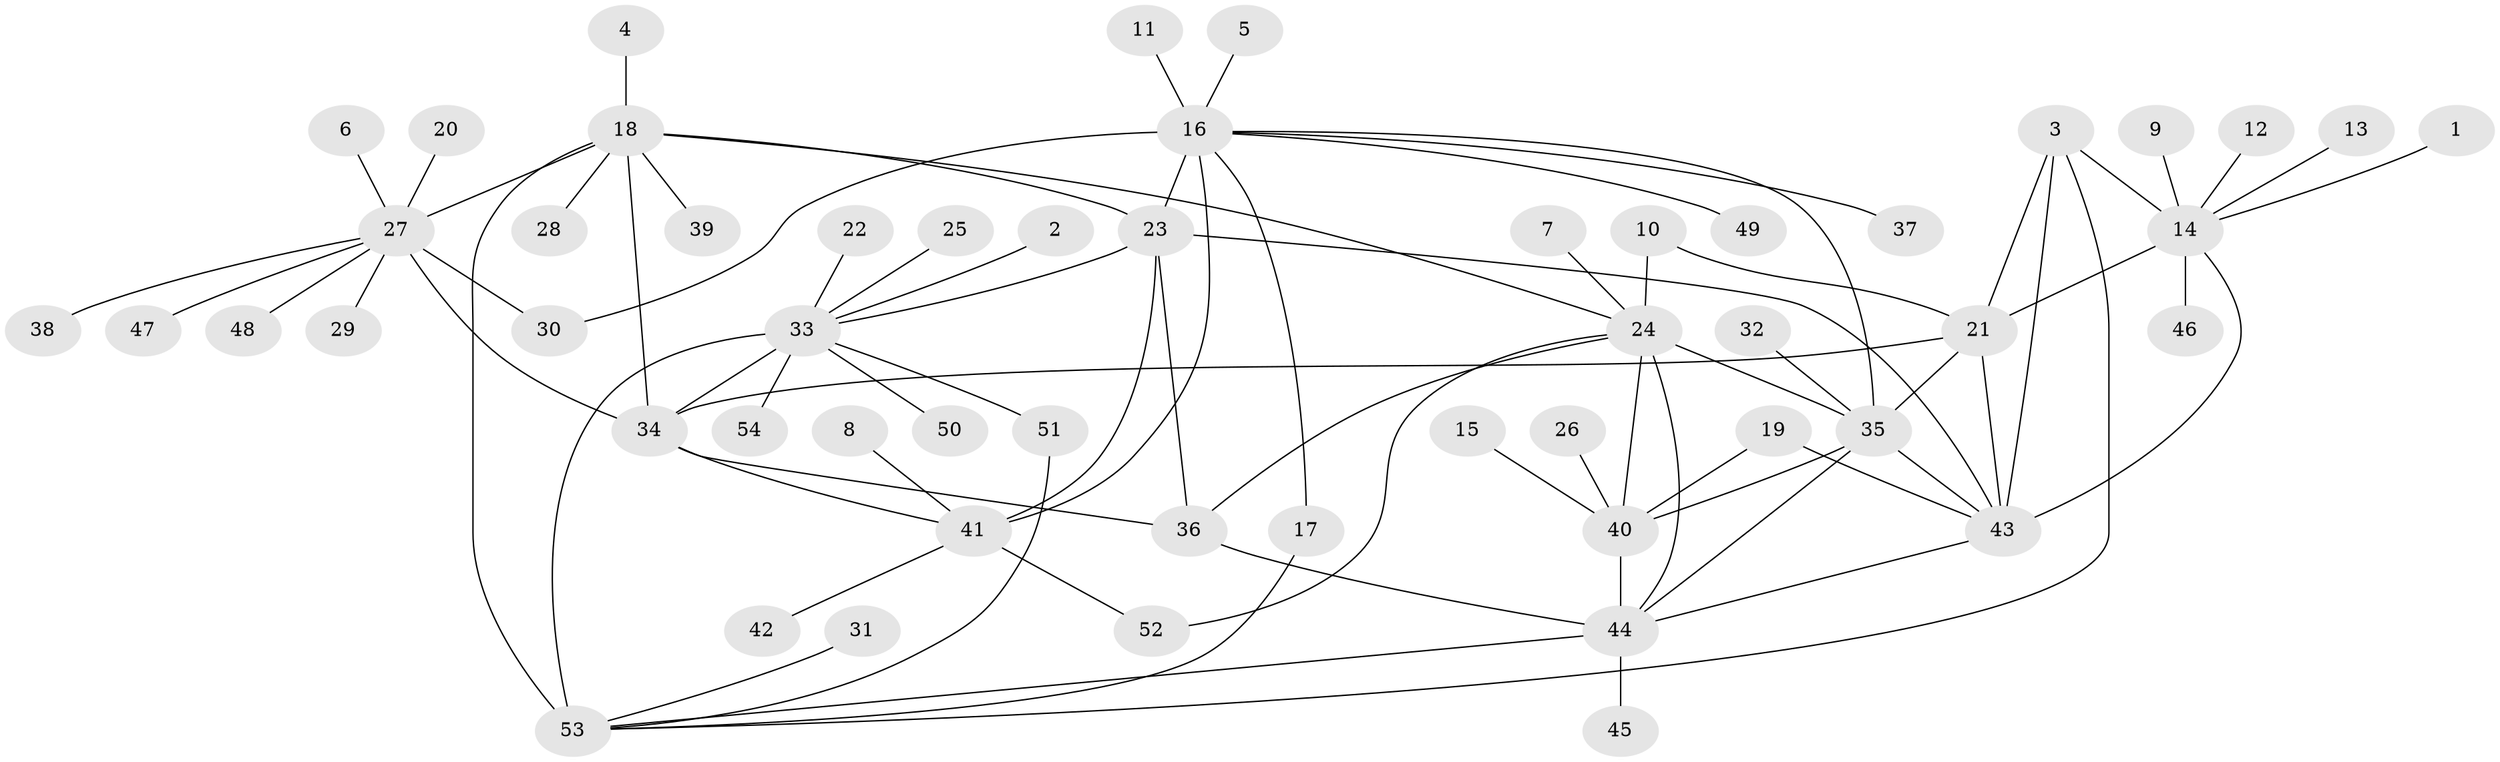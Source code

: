 // original degree distribution, {7: 0.05223880597014925, 12: 0.029850746268656716, 10: 0.03731343283582089, 6: 0.014925373134328358, 9: 0.022388059701492536, 8: 0.03731343283582089, 13: 0.007462686567164179, 5: 0.014925373134328358, 14: 0.007462686567164179, 2: 0.1417910447761194, 3: 0.06716417910447761, 1: 0.5671641791044776}
// Generated by graph-tools (version 1.1) at 2025/37/03/04/25 23:37:32]
// undirected, 54 vertices, 80 edges
graph export_dot {
  node [color=gray90,style=filled];
  1;
  2;
  3;
  4;
  5;
  6;
  7;
  8;
  9;
  10;
  11;
  12;
  13;
  14;
  15;
  16;
  17;
  18;
  19;
  20;
  21;
  22;
  23;
  24;
  25;
  26;
  27;
  28;
  29;
  30;
  31;
  32;
  33;
  34;
  35;
  36;
  37;
  38;
  39;
  40;
  41;
  42;
  43;
  44;
  45;
  46;
  47;
  48;
  49;
  50;
  51;
  52;
  53;
  54;
  1 -- 14 [weight=1.0];
  2 -- 33 [weight=1.0];
  3 -- 14 [weight=3.0];
  3 -- 21 [weight=3.0];
  3 -- 43 [weight=3.0];
  3 -- 53 [weight=1.0];
  4 -- 18 [weight=1.0];
  5 -- 16 [weight=1.0];
  6 -- 27 [weight=1.0];
  7 -- 24 [weight=1.0];
  8 -- 41 [weight=1.0];
  9 -- 14 [weight=1.0];
  10 -- 21 [weight=1.0];
  10 -- 24 [weight=1.0];
  11 -- 16 [weight=1.0];
  12 -- 14 [weight=1.0];
  13 -- 14 [weight=1.0];
  14 -- 21 [weight=1.0];
  14 -- 43 [weight=1.0];
  14 -- 46 [weight=1.0];
  15 -- 40 [weight=1.0];
  16 -- 17 [weight=1.0];
  16 -- 23 [weight=6.0];
  16 -- 30 [weight=1.0];
  16 -- 35 [weight=1.0];
  16 -- 37 [weight=1.0];
  16 -- 41 [weight=3.0];
  16 -- 49 [weight=1.0];
  17 -- 53 [weight=1.0];
  18 -- 23 [weight=1.0];
  18 -- 24 [weight=1.0];
  18 -- 27 [weight=4.0];
  18 -- 28 [weight=1.0];
  18 -- 34 [weight=4.0];
  18 -- 39 [weight=1.0];
  18 -- 53 [weight=1.0];
  19 -- 40 [weight=1.0];
  19 -- 43 [weight=1.0];
  20 -- 27 [weight=1.0];
  21 -- 34 [weight=2.0];
  21 -- 35 [weight=1.0];
  21 -- 43 [weight=1.0];
  22 -- 33 [weight=1.0];
  23 -- 33 [weight=1.0];
  23 -- 36 [weight=1.0];
  23 -- 41 [weight=2.0];
  23 -- 43 [weight=1.0];
  24 -- 35 [weight=1.0];
  24 -- 36 [weight=1.0];
  24 -- 40 [weight=2.0];
  24 -- 44 [weight=2.0];
  24 -- 52 [weight=1.0];
  25 -- 33 [weight=1.0];
  26 -- 40 [weight=1.0];
  27 -- 29 [weight=1.0];
  27 -- 30 [weight=1.0];
  27 -- 34 [weight=1.0];
  27 -- 38 [weight=1.0];
  27 -- 47 [weight=1.0];
  27 -- 48 [weight=1.0];
  31 -- 53 [weight=1.0];
  32 -- 35 [weight=1.0];
  33 -- 34 [weight=1.0];
  33 -- 50 [weight=1.0];
  33 -- 51 [weight=3.0];
  33 -- 53 [weight=6.0];
  33 -- 54 [weight=1.0];
  34 -- 36 [weight=1.0];
  34 -- 41 [weight=1.0];
  35 -- 40 [weight=2.0];
  35 -- 43 [weight=1.0];
  35 -- 44 [weight=2.0];
  36 -- 44 [weight=1.0];
  40 -- 44 [weight=4.0];
  41 -- 42 [weight=1.0];
  41 -- 52 [weight=1.0];
  43 -- 44 [weight=1.0];
  44 -- 45 [weight=1.0];
  44 -- 53 [weight=1.0];
  51 -- 53 [weight=2.0];
}
